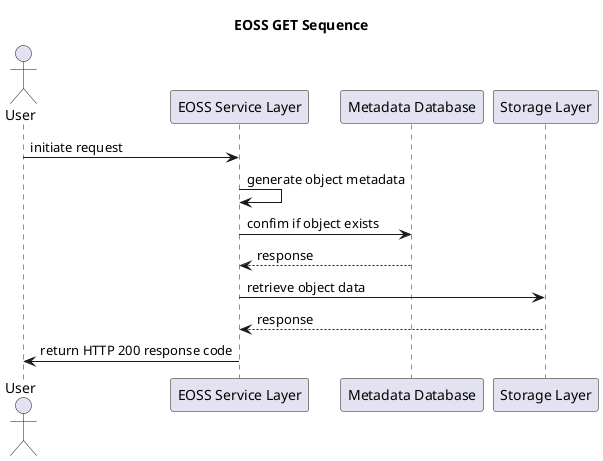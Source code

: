 @startuml
title EOSS GET Sequence

actor User
User -> "EOSS Service Layer": initiate request
"EOSS Service Layer" -> "EOSS Service Layer": generate object metadata
"EOSS Service Layer" -> "Metadata Database": confim if object exists
"Metadata Database" --> "EOSS Service Layer": response
"EOSS Service Layer" -> "Storage Layer": retrieve object data
"Storage Layer" --> "EOSS Service Layer": response
"EOSS Service Layer" -> User: return HTTP 200 response code
@enduml
